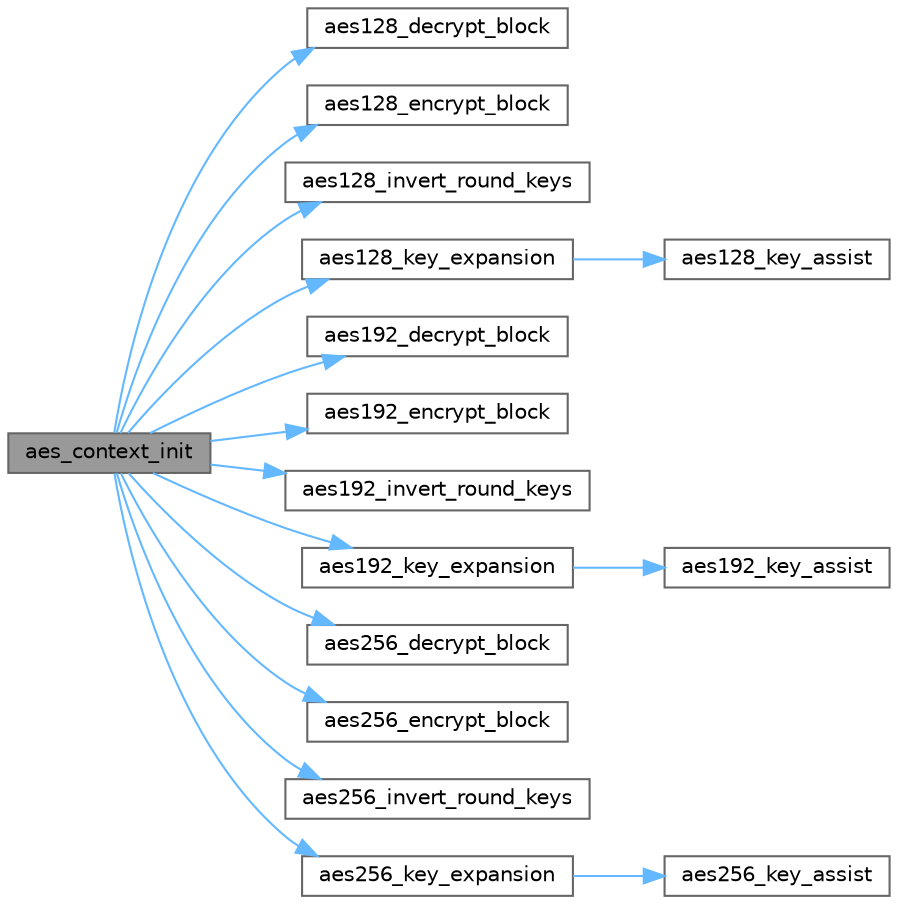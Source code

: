 digraph "aes_context_init"
{
 // LATEX_PDF_SIZE
  bgcolor="transparent";
  edge [fontname=Helvetica,fontsize=10,labelfontname=Helvetica,labelfontsize=10];
  node [fontname=Helvetica,fontsize=10,shape=box,height=0.2,width=0.4];
  rankdir="LR";
  Node1 [id="Node000001",label="aes_context_init",height=0.2,width=0.4,color="gray40", fillcolor="grey60", style="filled", fontcolor="black",tooltip="Initializes an AES context by expanding the encryption and decryption keys."];
  Node1 -> Node2 [id="edge1_Node000001_Node000002",color="steelblue1",style="solid",tooltip=" "];
  Node2 [id="Node000002",label="aes128_decrypt_block",height=0.2,width=0.4,color="grey40", fillcolor="white", style="filled",URL="$aes__decrypt_8c.html#a80a41924d7152a6f45ee9f8895257a47",tooltip="Decrypts a single 128-bit block using AES-128."];
  Node1 -> Node3 [id="edge2_Node000001_Node000003",color="steelblue1",style="solid",tooltip=" "];
  Node3 [id="Node000003",label="aes128_encrypt_block",height=0.2,width=0.4,color="grey40", fillcolor="white", style="filled",URL="$aes__encrypt_8c.html#afdf9a58c8ccce8f18b64d7af189054cf",tooltip="Encrypts a single 128-bit block using AES-128."];
  Node1 -> Node4 [id="edge3_Node000001_Node000004",color="steelblue1",style="solid",tooltip=" "];
  Node4 [id="Node000004",label="aes128_invert_round_keys",height=0.2,width=0.4,color="grey40", fillcolor="white", style="filled",URL="$aes__key__expansion_8c.html#abaaaf8e4448150398c69edd8cb63a9c1",tooltip="Inverts the AES-128 encryption round keys into decryption round keys."];
  Node1 -> Node5 [id="edge4_Node000001_Node000005",color="steelblue1",style="solid",tooltip=" "];
  Node5 [id="Node000005",label="aes128_key_expansion",height=0.2,width=0.4,color="grey40", fillcolor="white", style="filled",URL="$aes__key__expansion_8c.html#a2d2d65606c6dd31e4bebf06328d232f1",tooltip="Expands a 128-bit AES user key into the encryption round key schedule."];
  Node5 -> Node6 [id="edge5_Node000005_Node000006",color="steelblue1",style="solid",tooltip=" "];
  Node6 [id="Node000006",label="aes128_key_assist",height=0.2,width=0.4,color="grey40", fillcolor="white", style="filled",URL="$aes__key__expansion_8c.html#a0a9d0ca8201a3603e92eb00324c6f683",tooltip="Helper function for AES-128 key expansion."];
  Node1 -> Node7 [id="edge6_Node000001_Node000007",color="steelblue1",style="solid",tooltip=" "];
  Node7 [id="Node000007",label="aes192_decrypt_block",height=0.2,width=0.4,color="grey40", fillcolor="white", style="filled",URL="$aes__decrypt_8c.html#ad79623737104836f7b54bd4e820c21d1",tooltip="Decrypts a single 128-bit block using AES-192."];
  Node1 -> Node8 [id="edge7_Node000001_Node000008",color="steelblue1",style="solid",tooltip=" "];
  Node8 [id="Node000008",label="aes192_encrypt_block",height=0.2,width=0.4,color="grey40", fillcolor="white", style="filled",URL="$aes__encrypt_8c.html#a61ee2fc7fc9beddeb853df8439280a5f",tooltip="Encrypts a single 128-bit block using AES-192."];
  Node1 -> Node9 [id="edge8_Node000001_Node000009",color="steelblue1",style="solid",tooltip=" "];
  Node9 [id="Node000009",label="aes192_invert_round_keys",height=0.2,width=0.4,color="grey40", fillcolor="white", style="filled",URL="$aes__key__expansion_8c.html#a3cc33f5756a6341eb21ef7e329747540",tooltip="Inverts the AES-192 encryption round keys into decryption round keys."];
  Node1 -> Node10 [id="edge9_Node000001_Node000010",color="steelblue1",style="solid",tooltip=" "];
  Node10 [id="Node000010",label="aes192_key_expansion",height=0.2,width=0.4,color="grey40", fillcolor="white", style="filled",URL="$aes__key__expansion_8c.html#a14e91dcd4065700a25856105e34f0497",tooltip="Expands a 192-bit AES user key into the encryption round key schedule."];
  Node10 -> Node11 [id="edge10_Node000010_Node000011",color="steelblue1",style="solid",tooltip=" "];
  Node11 [id="Node000011",label="aes192_key_assist",height=0.2,width=0.4,color="grey40", fillcolor="white", style="filled",URL="$aes__key__expansion_8c.html#a464c24bf968ea8ee69c3e0f70c5205a4",tooltip="Helper function for AES-192 key expansion."];
  Node1 -> Node12 [id="edge11_Node000001_Node000012",color="steelblue1",style="solid",tooltip=" "];
  Node12 [id="Node000012",label="aes256_decrypt_block",height=0.2,width=0.4,color="grey40", fillcolor="white", style="filled",URL="$aes__decrypt_8c.html#a83b618d8e77b366d3204a432a58cabc6",tooltip="Decrypts a single 128-bit block using AES-256."];
  Node1 -> Node13 [id="edge12_Node000001_Node000013",color="steelblue1",style="solid",tooltip=" "];
  Node13 [id="Node000013",label="aes256_encrypt_block",height=0.2,width=0.4,color="grey40", fillcolor="white", style="filled",URL="$aes__encrypt_8c.html#a1a25277ef63eec8658a1ff0fca645313",tooltip="Encrypts a single 128-bit block using AES-256."];
  Node1 -> Node14 [id="edge13_Node000001_Node000014",color="steelblue1",style="solid",tooltip=" "];
  Node14 [id="Node000014",label="aes256_invert_round_keys",height=0.2,width=0.4,color="grey40", fillcolor="white", style="filled",URL="$aes__key__expansion_8c.html#aea602f6fa67e1a2c7e2cd0f4d3311a00",tooltip="Inverts the AES-256 encryption round keys into decryption round keys."];
  Node1 -> Node15 [id="edge14_Node000001_Node000015",color="steelblue1",style="solid",tooltip=" "];
  Node15 [id="Node000015",label="aes256_key_expansion",height=0.2,width=0.4,color="grey40", fillcolor="white", style="filled",URL="$aes__key__expansion_8c.html#ad7e2d69e79706f8350c6eeffdb598508",tooltip="Expands a 256-bit AES user key into the encryption round key schedule."];
  Node15 -> Node16 [id="edge15_Node000015_Node000016",color="steelblue1",style="solid",tooltip=" "];
  Node16 [id="Node000016",label="aes256_key_assist",height=0.2,width=0.4,color="grey40", fillcolor="white", style="filled",URL="$aes__key__expansion_8c.html#a8dacb7f2de4cb8780c0d074749d09029",tooltip="Helper function for AES-256 key expansion using AES-NI."];
}

